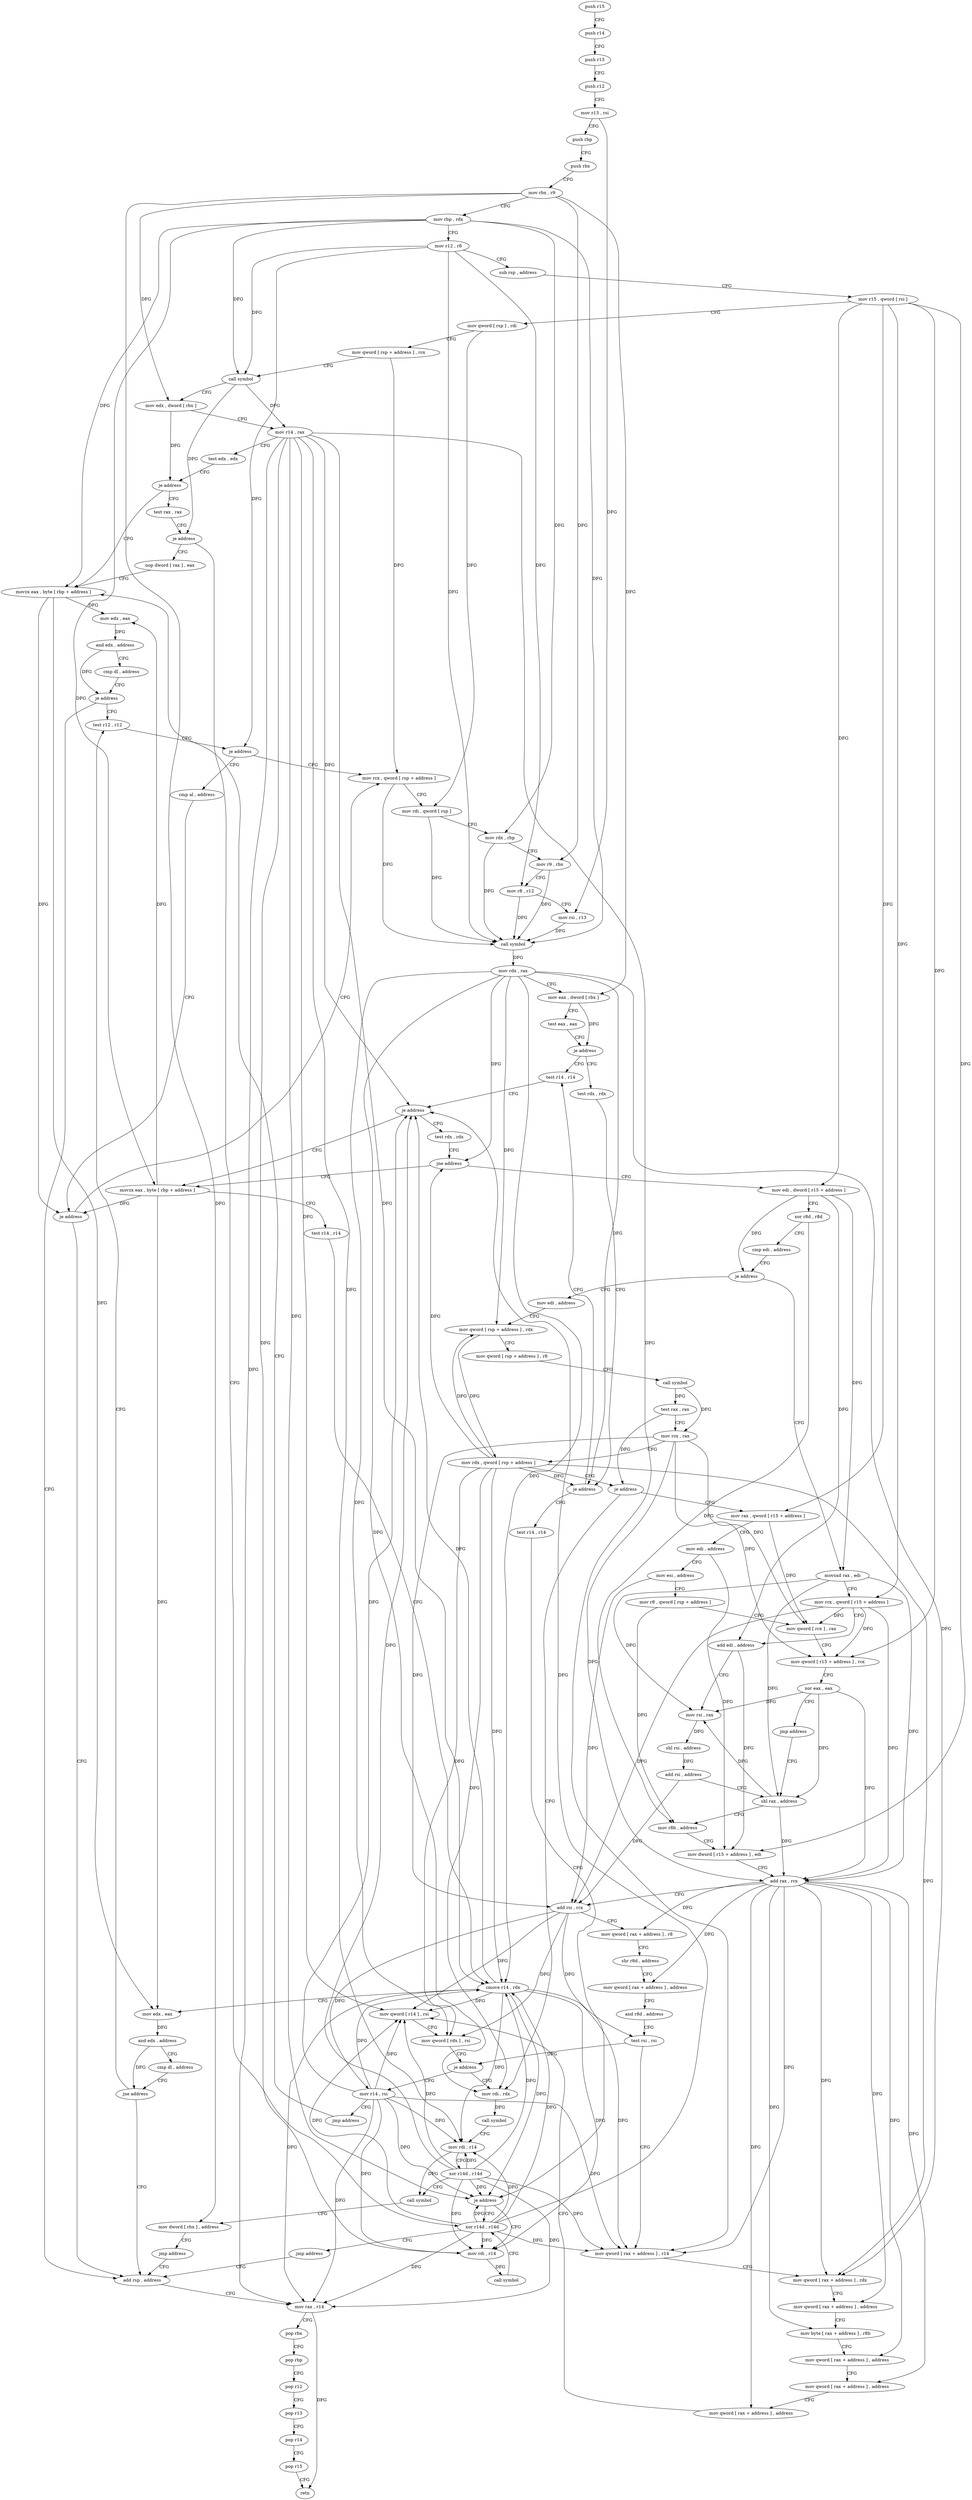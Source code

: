 digraph "func" {
"4408304" [label = "push r15" ]
"4408306" [label = "push r14" ]
"4408308" [label = "push r13" ]
"4408310" [label = "push r12" ]
"4408312" [label = "mov r13 , rsi" ]
"4408315" [label = "push rbp" ]
"4408316" [label = "push rbx" ]
"4408317" [label = "mov rbx , r9" ]
"4408320" [label = "mov rbp , rdx" ]
"4408323" [label = "mov r12 , r8" ]
"4408326" [label = "sub rsp , address" ]
"4408330" [label = "mov r15 , qword [ rsi ]" ]
"4408333" [label = "mov qword [ rsp ] , rdi" ]
"4408337" [label = "mov qword [ rsp + address ] , rcx" ]
"4408342" [label = "call symbol" ]
"4408347" [label = "mov edx , dword [ rbx ]" ]
"4408349" [label = "mov r14 , rax" ]
"4408352" [label = "test edx , edx" ]
"4408354" [label = "je address" ]
"4408368" [label = "movzx eax , byte [ rbp + address ]" ]
"4408356" [label = "test rax , rax" ]
"4408372" [label = "mov edx , eax" ]
"4408374" [label = "and edx , address" ]
"4408377" [label = "cmp dl , address" ]
"4408380" [label = "je address" ]
"4408466" [label = "add rsp , address" ]
"4408382" [label = "test r12 , r12" ]
"4408359" [label = "je address" ]
"4408725" [label = "xor r14d , r14d" ]
"4408365" [label = "nop dword [ rax ] , eax" ]
"4408470" [label = "mov rax , r14" ]
"4408473" [label = "pop rbx" ]
"4408474" [label = "pop rbp" ]
"4408475" [label = "pop r12" ]
"4408477" [label = "pop r13" ]
"4408479" [label = "pop r14" ]
"4408481" [label = "pop r15" ]
"4408483" [label = "retn" ]
"4408385" [label = "je address" ]
"4408391" [label = "mov rcx , qword [ rsp + address ]" ]
"4408387" [label = "cmp al , address" ]
"4408728" [label = "jmp address" ]
"4408396" [label = "mov rdi , qword [ rsp ]" ]
"4408400" [label = "mov rdx , rbp" ]
"4408403" [label = "mov r9 , rbx" ]
"4408406" [label = "mov r8 , r12" ]
"4408409" [label = "mov rsi , r13" ]
"4408412" [label = "call symbol" ]
"4408417" [label = "mov rdx , rax" ]
"4408420" [label = "mov eax , dword [ rbx ]" ]
"4408422" [label = "test eax , eax" ]
"4408424" [label = "je address" ]
"4408435" [label = "test r14 , r14" ]
"4408426" [label = "test rdx , rdx" ]
"4408389" [label = "je address" ]
"4408438" [label = "je address" ]
"4408445" [label = "movzx eax , byte [ rbp + address ]" ]
"4408440" [label = "test rdx , rdx" ]
"4408429" [label = "je address" ]
"4408712" [label = "test r14 , r14" ]
"4408449" [label = "test r14 , r14" ]
"4408452" [label = "cmove r14 , rdx" ]
"4408456" [label = "mov edx , eax" ]
"4408458" [label = "and edx , address" ]
"4408461" [label = "cmp dl , address" ]
"4408464" [label = "jne address" ]
"4408443" [label = "jne address" ]
"4408488" [label = "mov edi , dword [ r15 + address ]" ]
"4408715" [label = "je address" ]
"4408717" [label = "mov rdi , r14" ]
"4408495" [label = "xor r8d , r8d" ]
"4408498" [label = "cmp edi , address" ]
"4408501" [label = "je address" ]
"4408640" [label = "mov edi , address" ]
"4408507" [label = "movsxd rax , edi" ]
"4408720" [label = "call symbol" ]
"4408645" [label = "mov qword [ rsp + address ] , rdx" ]
"4408650" [label = "mov qword [ rsp + address ] , r8" ]
"4408655" [label = "call symbol" ]
"4408660" [label = "test rax , rax" ]
"4408663" [label = "mov rcx , rax" ]
"4408666" [label = "mov rdx , qword [ rsp + address ]" ]
"4408671" [label = "je address" ]
"4408733" [label = "mov rdi , rdx" ]
"4408673" [label = "mov rax , qword [ r15 + address ]" ]
"4408510" [label = "mov rcx , qword [ r15 + address ]" ]
"4408514" [label = "add edi , address" ]
"4408517" [label = "mov rsi , rax" ]
"4408520" [label = "shl rsi , address" ]
"4408524" [label = "add rsi , address" ]
"4408528" [label = "shl rax , address" ]
"4408736" [label = "call symbol" ]
"4408741" [label = "mov rdi , r14" ]
"4408744" [label = "xor r14d , r14d" ]
"4408747" [label = "call symbol" ]
"4408752" [label = "mov dword [ rbx ] , address" ]
"4408758" [label = "jmp address" ]
"4408677" [label = "mov edi , address" ]
"4408682" [label = "mov esi , address" ]
"4408687" [label = "mov r8 , qword [ rsp + address ]" ]
"4408692" [label = "mov qword [ rcx ] , rax" ]
"4408695" [label = "mov qword [ r15 + address ] , rcx" ]
"4408699" [label = "xor eax , eax" ]
"4408701" [label = "jmp address" ]
"4408623" [label = "mov r14 , rsi" ]
"4408626" [label = "jmp address" ]
"4408532" [label = "mov r8b , address" ]
"4408535" [label = "mov dword [ r15 + address ] , edi" ]
"4408542" [label = "add rax , rcx" ]
"4408545" [label = "add rsi , rcx" ]
"4408548" [label = "mov qword [ rax + address ] , r8" ]
"4408552" [label = "shr r8d , address" ]
"4408556" [label = "mov qword [ rax + address ] , address" ]
"4408564" [label = "and r8d , address" ]
"4408568" [label = "test rsi , rsi" ]
"4408571" [label = "mov qword [ rax + address ] , r14" ]
"4408575" [label = "mov qword [ rax + address ] , rdx" ]
"4408579" [label = "mov qword [ rax + address ] , address" ]
"4408587" [label = "mov byte [ rax + address ] , r8b" ]
"4408591" [label = "mov qword [ rax + address ] , address" ]
"4408599" [label = "mov qword [ rax + address ] , address" ]
"4408607" [label = "mov qword [ rax + address ] , address" ]
"4408615" [label = "mov qword [ r14 ] , rsi" ]
"4408618" [label = "mov qword [ rdx ] , rsi" ]
"4408621" [label = "je address" ]
"4408304" -> "4408306" [ label = "CFG" ]
"4408306" -> "4408308" [ label = "CFG" ]
"4408308" -> "4408310" [ label = "CFG" ]
"4408310" -> "4408312" [ label = "CFG" ]
"4408312" -> "4408315" [ label = "CFG" ]
"4408312" -> "4408409" [ label = "DFG" ]
"4408315" -> "4408316" [ label = "CFG" ]
"4408316" -> "4408317" [ label = "CFG" ]
"4408317" -> "4408320" [ label = "CFG" ]
"4408317" -> "4408347" [ label = "DFG" ]
"4408317" -> "4408403" [ label = "DFG" ]
"4408317" -> "4408420" [ label = "DFG" ]
"4408317" -> "4408752" [ label = "DFG" ]
"4408320" -> "4408323" [ label = "CFG" ]
"4408320" -> "4408342" [ label = "DFG" ]
"4408320" -> "4408368" [ label = "DFG" ]
"4408320" -> "4408400" [ label = "DFG" ]
"4408320" -> "4408412" [ label = "DFG" ]
"4408320" -> "4408445" [ label = "DFG" ]
"4408323" -> "4408326" [ label = "CFG" ]
"4408323" -> "4408342" [ label = "DFG" ]
"4408323" -> "4408385" [ label = "DFG" ]
"4408323" -> "4408406" [ label = "DFG" ]
"4408323" -> "4408412" [ label = "DFG" ]
"4408326" -> "4408330" [ label = "CFG" ]
"4408330" -> "4408333" [ label = "CFG" ]
"4408330" -> "4408488" [ label = "DFG" ]
"4408330" -> "4408510" [ label = "DFG" ]
"4408330" -> "4408673" [ label = "DFG" ]
"4408330" -> "4408695" [ label = "DFG" ]
"4408330" -> "4408535" [ label = "DFG" ]
"4408333" -> "4408337" [ label = "CFG" ]
"4408333" -> "4408396" [ label = "DFG" ]
"4408337" -> "4408342" [ label = "CFG" ]
"4408337" -> "4408391" [ label = "DFG" ]
"4408342" -> "4408347" [ label = "CFG" ]
"4408342" -> "4408349" [ label = "DFG" ]
"4408342" -> "4408359" [ label = "DFG" ]
"4408347" -> "4408349" [ label = "CFG" ]
"4408347" -> "4408354" [ label = "DFG" ]
"4408349" -> "4408352" [ label = "CFG" ]
"4408349" -> "4408470" [ label = "DFG" ]
"4408349" -> "4408438" [ label = "DFG" ]
"4408349" -> "4408452" [ label = "DFG" ]
"4408349" -> "4408715" [ label = "DFG" ]
"4408349" -> "4408717" [ label = "DFG" ]
"4408349" -> "4408741" [ label = "DFG" ]
"4408349" -> "4408571" [ label = "DFG" ]
"4408349" -> "4408615" [ label = "DFG" ]
"4408352" -> "4408354" [ label = "CFG" ]
"4408354" -> "4408368" [ label = "CFG" ]
"4408354" -> "4408356" [ label = "CFG" ]
"4408368" -> "4408372" [ label = "DFG" ]
"4408368" -> "4408389" [ label = "DFG" ]
"4408368" -> "4408456" [ label = "DFG" ]
"4408356" -> "4408359" [ label = "CFG" ]
"4408372" -> "4408374" [ label = "DFG" ]
"4408374" -> "4408377" [ label = "CFG" ]
"4408374" -> "4408380" [ label = "DFG" ]
"4408377" -> "4408380" [ label = "CFG" ]
"4408380" -> "4408466" [ label = "CFG" ]
"4408380" -> "4408382" [ label = "CFG" ]
"4408466" -> "4408470" [ label = "CFG" ]
"4408382" -> "4408385" [ label = "CFG" ]
"4408359" -> "4408725" [ label = "CFG" ]
"4408359" -> "4408365" [ label = "CFG" ]
"4408725" -> "4408728" [ label = "CFG" ]
"4408725" -> "4408470" [ label = "DFG" ]
"4408725" -> "4408438" [ label = "DFG" ]
"4408725" -> "4408452" [ label = "DFG" ]
"4408725" -> "4408715" [ label = "DFG" ]
"4408725" -> "4408717" [ label = "DFG" ]
"4408725" -> "4408741" [ label = "DFG" ]
"4408725" -> "4408571" [ label = "DFG" ]
"4408725" -> "4408615" [ label = "DFG" ]
"4408365" -> "4408368" [ label = "CFG" ]
"4408470" -> "4408473" [ label = "CFG" ]
"4408470" -> "4408483" [ label = "DFG" ]
"4408473" -> "4408474" [ label = "CFG" ]
"4408474" -> "4408475" [ label = "CFG" ]
"4408475" -> "4408477" [ label = "CFG" ]
"4408477" -> "4408479" [ label = "CFG" ]
"4408479" -> "4408481" [ label = "CFG" ]
"4408481" -> "4408483" [ label = "CFG" ]
"4408385" -> "4408391" [ label = "CFG" ]
"4408385" -> "4408387" [ label = "CFG" ]
"4408391" -> "4408396" [ label = "CFG" ]
"4408391" -> "4408412" [ label = "DFG" ]
"4408387" -> "4408389" [ label = "CFG" ]
"4408728" -> "4408466" [ label = "CFG" ]
"4408396" -> "4408400" [ label = "CFG" ]
"4408396" -> "4408412" [ label = "DFG" ]
"4408400" -> "4408403" [ label = "CFG" ]
"4408400" -> "4408412" [ label = "DFG" ]
"4408403" -> "4408406" [ label = "CFG" ]
"4408403" -> "4408412" [ label = "DFG" ]
"4408406" -> "4408409" [ label = "CFG" ]
"4408406" -> "4408412" [ label = "DFG" ]
"4408409" -> "4408412" [ label = "DFG" ]
"4408412" -> "4408417" [ label = "DFG" ]
"4408417" -> "4408420" [ label = "CFG" ]
"4408417" -> "4408429" [ label = "DFG" ]
"4408417" -> "4408443" [ label = "DFG" ]
"4408417" -> "4408452" [ label = "DFG" ]
"4408417" -> "4408645" [ label = "DFG" ]
"4408417" -> "4408733" [ label = "DFG" ]
"4408417" -> "4408575" [ label = "DFG" ]
"4408417" -> "4408618" [ label = "DFG" ]
"4408420" -> "4408422" [ label = "CFG" ]
"4408420" -> "4408424" [ label = "DFG" ]
"4408422" -> "4408424" [ label = "CFG" ]
"4408424" -> "4408435" [ label = "CFG" ]
"4408424" -> "4408426" [ label = "CFG" ]
"4408435" -> "4408438" [ label = "CFG" ]
"4408426" -> "4408429" [ label = "CFG" ]
"4408389" -> "4408466" [ label = "CFG" ]
"4408389" -> "4408391" [ label = "CFG" ]
"4408438" -> "4408445" [ label = "CFG" ]
"4408438" -> "4408440" [ label = "CFG" ]
"4408445" -> "4408449" [ label = "CFG" ]
"4408445" -> "4408372" [ label = "DFG" ]
"4408445" -> "4408389" [ label = "DFG" ]
"4408445" -> "4408456" [ label = "DFG" ]
"4408440" -> "4408443" [ label = "CFG" ]
"4408429" -> "4408712" [ label = "CFG" ]
"4408429" -> "4408435" [ label = "CFG" ]
"4408712" -> "4408715" [ label = "CFG" ]
"4408449" -> "4408452" [ label = "CFG" ]
"4408452" -> "4408456" [ label = "CFG" ]
"4408452" -> "4408470" [ label = "DFG" ]
"4408452" -> "4408438" [ label = "DFG" ]
"4408452" -> "4408715" [ label = "DFG" ]
"4408452" -> "4408717" [ label = "DFG" ]
"4408452" -> "4408741" [ label = "DFG" ]
"4408452" -> "4408571" [ label = "DFG" ]
"4408452" -> "4408615" [ label = "DFG" ]
"4408456" -> "4408458" [ label = "DFG" ]
"4408458" -> "4408461" [ label = "CFG" ]
"4408458" -> "4408464" [ label = "DFG" ]
"4408461" -> "4408464" [ label = "CFG" ]
"4408464" -> "4408382" [ label = "CFG" ]
"4408464" -> "4408466" [ label = "CFG" ]
"4408443" -> "4408488" [ label = "CFG" ]
"4408443" -> "4408445" [ label = "CFG" ]
"4408488" -> "4408495" [ label = "CFG" ]
"4408488" -> "4408501" [ label = "DFG" ]
"4408488" -> "4408507" [ label = "DFG" ]
"4408488" -> "4408514" [ label = "DFG" ]
"4408715" -> "4408725" [ label = "CFG" ]
"4408715" -> "4408717" [ label = "CFG" ]
"4408717" -> "4408720" [ label = "DFG" ]
"4408495" -> "4408498" [ label = "CFG" ]
"4408495" -> "4408532" [ label = "DFG" ]
"4408498" -> "4408501" [ label = "CFG" ]
"4408501" -> "4408640" [ label = "CFG" ]
"4408501" -> "4408507" [ label = "CFG" ]
"4408640" -> "4408645" [ label = "CFG" ]
"4408507" -> "4408510" [ label = "CFG" ]
"4408507" -> "4408517" [ label = "DFG" ]
"4408507" -> "4408528" [ label = "DFG" ]
"4408507" -> "4408542" [ label = "DFG" ]
"4408720" -> "4408725" [ label = "CFG" ]
"4408645" -> "4408650" [ label = "CFG" ]
"4408645" -> "4408666" [ label = "DFG" ]
"4408650" -> "4408655" [ label = "CFG" ]
"4408655" -> "4408660" [ label = "DFG" ]
"4408655" -> "4408663" [ label = "DFG" ]
"4408660" -> "4408663" [ label = "CFG" ]
"4408660" -> "4408671" [ label = "DFG" ]
"4408663" -> "4408666" [ label = "CFG" ]
"4408663" -> "4408692" [ label = "DFG" ]
"4408663" -> "4408695" [ label = "DFG" ]
"4408663" -> "4408542" [ label = "DFG" ]
"4408663" -> "4408545" [ label = "DFG" ]
"4408666" -> "4408671" [ label = "CFG" ]
"4408666" -> "4408429" [ label = "DFG" ]
"4408666" -> "4408443" [ label = "DFG" ]
"4408666" -> "4408452" [ label = "DFG" ]
"4408666" -> "4408645" [ label = "DFG" ]
"4408666" -> "4408733" [ label = "DFG" ]
"4408666" -> "4408575" [ label = "DFG" ]
"4408666" -> "4408618" [ label = "DFG" ]
"4408671" -> "4408733" [ label = "CFG" ]
"4408671" -> "4408673" [ label = "CFG" ]
"4408733" -> "4408736" [ label = "DFG" ]
"4408673" -> "4408677" [ label = "CFG" ]
"4408673" -> "4408692" [ label = "DFG" ]
"4408510" -> "4408514" [ label = "CFG" ]
"4408510" -> "4408692" [ label = "DFG" ]
"4408510" -> "4408695" [ label = "DFG" ]
"4408510" -> "4408542" [ label = "DFG" ]
"4408510" -> "4408545" [ label = "DFG" ]
"4408514" -> "4408517" [ label = "CFG" ]
"4408514" -> "4408535" [ label = "DFG" ]
"4408517" -> "4408520" [ label = "DFG" ]
"4408520" -> "4408524" [ label = "DFG" ]
"4408524" -> "4408528" [ label = "CFG" ]
"4408524" -> "4408545" [ label = "DFG" ]
"4408528" -> "4408532" [ label = "CFG" ]
"4408528" -> "4408517" [ label = "DFG" ]
"4408528" -> "4408542" [ label = "DFG" ]
"4408736" -> "4408741" [ label = "CFG" ]
"4408741" -> "4408744" [ label = "CFG" ]
"4408741" -> "4408747" [ label = "DFG" ]
"4408744" -> "4408747" [ label = "CFG" ]
"4408744" -> "4408470" [ label = "DFG" ]
"4408744" -> "4408438" [ label = "DFG" ]
"4408744" -> "4408452" [ label = "DFG" ]
"4408744" -> "4408715" [ label = "DFG" ]
"4408744" -> "4408717" [ label = "DFG" ]
"4408744" -> "4408741" [ label = "DFG" ]
"4408744" -> "4408571" [ label = "DFG" ]
"4408744" -> "4408615" [ label = "DFG" ]
"4408747" -> "4408752" [ label = "CFG" ]
"4408752" -> "4408758" [ label = "CFG" ]
"4408758" -> "4408466" [ label = "CFG" ]
"4408677" -> "4408682" [ label = "CFG" ]
"4408677" -> "4408535" [ label = "DFG" ]
"4408682" -> "4408687" [ label = "CFG" ]
"4408682" -> "4408545" [ label = "DFG" ]
"4408687" -> "4408692" [ label = "CFG" ]
"4408687" -> "4408532" [ label = "DFG" ]
"4408692" -> "4408695" [ label = "CFG" ]
"4408695" -> "4408699" [ label = "CFG" ]
"4408699" -> "4408701" [ label = "CFG" ]
"4408699" -> "4408517" [ label = "DFG" ]
"4408699" -> "4408528" [ label = "DFG" ]
"4408699" -> "4408542" [ label = "DFG" ]
"4408701" -> "4408528" [ label = "CFG" ]
"4408623" -> "4408626" [ label = "CFG" ]
"4408623" -> "4408470" [ label = "DFG" ]
"4408623" -> "4408438" [ label = "DFG" ]
"4408623" -> "4408452" [ label = "DFG" ]
"4408623" -> "4408715" [ label = "DFG" ]
"4408623" -> "4408717" [ label = "DFG" ]
"4408623" -> "4408741" [ label = "DFG" ]
"4408623" -> "4408571" [ label = "DFG" ]
"4408623" -> "4408615" [ label = "DFG" ]
"4408626" -> "4408368" [ label = "CFG" ]
"4408532" -> "4408535" [ label = "CFG" ]
"4408535" -> "4408542" [ label = "CFG" ]
"4408542" -> "4408545" [ label = "CFG" ]
"4408542" -> "4408548" [ label = "DFG" ]
"4408542" -> "4408556" [ label = "DFG" ]
"4408542" -> "4408571" [ label = "DFG" ]
"4408542" -> "4408575" [ label = "DFG" ]
"4408542" -> "4408579" [ label = "DFG" ]
"4408542" -> "4408587" [ label = "DFG" ]
"4408542" -> "4408591" [ label = "DFG" ]
"4408542" -> "4408599" [ label = "DFG" ]
"4408542" -> "4408607" [ label = "DFG" ]
"4408545" -> "4408548" [ label = "CFG" ]
"4408545" -> "4408568" [ label = "DFG" ]
"4408545" -> "4408615" [ label = "DFG" ]
"4408545" -> "4408618" [ label = "DFG" ]
"4408545" -> "4408623" [ label = "DFG" ]
"4408548" -> "4408552" [ label = "CFG" ]
"4408552" -> "4408556" [ label = "CFG" ]
"4408556" -> "4408564" [ label = "CFG" ]
"4408564" -> "4408568" [ label = "CFG" ]
"4408568" -> "4408571" [ label = "CFG" ]
"4408568" -> "4408621" [ label = "DFG" ]
"4408571" -> "4408575" [ label = "CFG" ]
"4408575" -> "4408579" [ label = "CFG" ]
"4408579" -> "4408587" [ label = "CFG" ]
"4408587" -> "4408591" [ label = "CFG" ]
"4408591" -> "4408599" [ label = "CFG" ]
"4408599" -> "4408607" [ label = "CFG" ]
"4408607" -> "4408615" [ label = "CFG" ]
"4408615" -> "4408618" [ label = "CFG" ]
"4408618" -> "4408621" [ label = "CFG" ]
"4408621" -> "4408733" [ label = "CFG" ]
"4408621" -> "4408623" [ label = "CFG" ]
}

